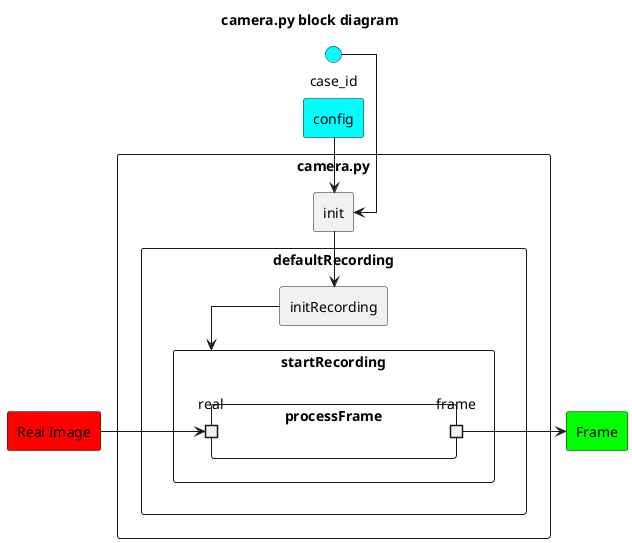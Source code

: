 @startuml camera
left to right direction
skinparam BackgroundColor transparent
skinparam componentStyle rectangle
skinparam linetype ortho

title camera.py block diagram
component "Real Image" as in #red
component "Frame" as out  #lime
component "config" as config #aqua
interface "case_id" as case #aqua

component "camera.py" as camera {
    component "init" as init
    component "defaultRecording" as def {
        component "initRecording" as initRec
        component "startRecording" as read {
            component "processFrame" as proc {
                portin "real" as p1
                portout "frame" as p2
            }
        }
    }

    config -l-> init
    init -u[hidden]- read
    init --> initRec
    initRec -u-> read
}

case -r-> init
in --> p1
p2 --> out
@enduml